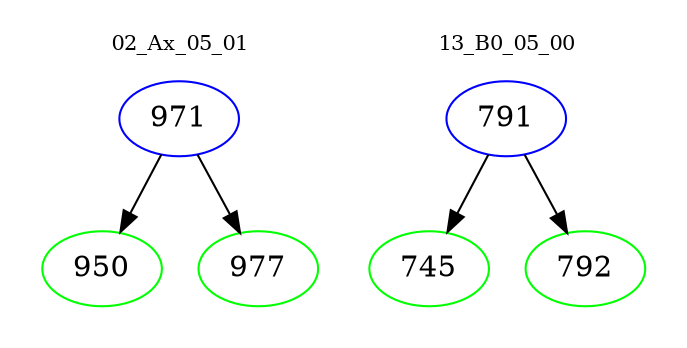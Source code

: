 digraph{
subgraph cluster_0 {
color = white
label = "02_Ax_05_01";
fontsize=10;
T0_971 [label="971", color="blue"]
T0_971 -> T0_950 [color="black"]
T0_950 [label="950", color="green"]
T0_971 -> T0_977 [color="black"]
T0_977 [label="977", color="green"]
}
subgraph cluster_1 {
color = white
label = "13_B0_05_00";
fontsize=10;
T1_791 [label="791", color="blue"]
T1_791 -> T1_745 [color="black"]
T1_745 [label="745", color="green"]
T1_791 -> T1_792 [color="black"]
T1_792 [label="792", color="green"]
}
}
